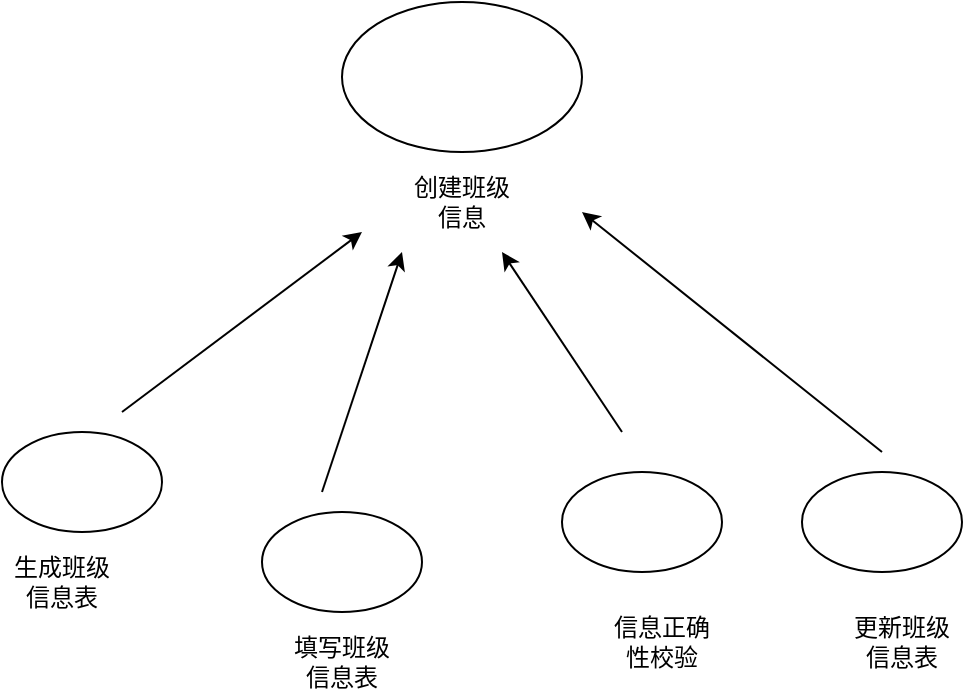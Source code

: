 <mxfile version="22.0.8" type="github">
  <diagram name="第 1 页" id="QTFttso5vE80n8RfwXUF">
    <mxGraphModel dx="1050" dy="542" grid="1" gridSize="10" guides="1" tooltips="1" connect="1" arrows="1" fold="1" page="1" pageScale="1" pageWidth="827" pageHeight="1169" math="0" shadow="0">
      <root>
        <mxCell id="0" />
        <mxCell id="1" parent="0" />
        <mxCell id="7_EDW7n0rk1J8RBipbNU-1" value="" style="ellipse;whiteSpace=wrap;html=1;" parent="1" vertex="1">
          <mxGeometry x="340" y="585" width="120" height="75" as="geometry" />
        </mxCell>
        <mxCell id="7_EDW7n0rk1J8RBipbNU-2" value="创建班级信息" style="text;html=1;strokeColor=none;fillColor=none;align=center;verticalAlign=middle;whiteSpace=wrap;rounded=0;" parent="1" vertex="1">
          <mxGeometry x="370" y="670" width="60" height="30" as="geometry" />
        </mxCell>
        <mxCell id="7_EDW7n0rk1J8RBipbNU-3" value="" style="ellipse;whiteSpace=wrap;html=1;" parent="1" vertex="1">
          <mxGeometry x="170" y="800" width="80" height="50" as="geometry" />
        </mxCell>
        <mxCell id="7_EDW7n0rk1J8RBipbNU-4" value="" style="ellipse;whiteSpace=wrap;html=1;" parent="1" vertex="1">
          <mxGeometry x="300" y="840" width="80" height="50" as="geometry" />
        </mxCell>
        <mxCell id="7_EDW7n0rk1J8RBipbNU-5" value="" style="ellipse;whiteSpace=wrap;html=1;" parent="1" vertex="1">
          <mxGeometry x="450" y="820" width="80" height="50" as="geometry" />
        </mxCell>
        <mxCell id="7_EDW7n0rk1J8RBipbNU-6" value="" style="ellipse;whiteSpace=wrap;html=1;" parent="1" vertex="1">
          <mxGeometry x="570" y="820" width="80" height="50" as="geometry" />
        </mxCell>
        <mxCell id="7_EDW7n0rk1J8RBipbNU-7" value="生成班级信息表" style="text;html=1;strokeColor=none;fillColor=none;align=center;verticalAlign=middle;whiteSpace=wrap;rounded=0;" parent="1" vertex="1">
          <mxGeometry x="170" y="860" width="60" height="30" as="geometry" />
        </mxCell>
        <mxCell id="7_EDW7n0rk1J8RBipbNU-8" value="填写班级信息表" style="text;html=1;strokeColor=none;fillColor=none;align=center;verticalAlign=middle;whiteSpace=wrap;rounded=0;" parent="1" vertex="1">
          <mxGeometry x="310" y="900" width="60" height="30" as="geometry" />
        </mxCell>
        <mxCell id="7_EDW7n0rk1J8RBipbNU-9" value="信息正确性校验" style="text;html=1;strokeColor=none;fillColor=none;align=center;verticalAlign=middle;whiteSpace=wrap;rounded=0;" parent="1" vertex="1">
          <mxGeometry x="470" y="890" width="60" height="30" as="geometry" />
        </mxCell>
        <mxCell id="7_EDW7n0rk1J8RBipbNU-10" value="更新班级信息表" style="text;html=1;strokeColor=none;fillColor=none;align=center;verticalAlign=middle;whiteSpace=wrap;rounded=0;" parent="1" vertex="1">
          <mxGeometry x="590" y="890" width="60" height="30" as="geometry" />
        </mxCell>
        <mxCell id="7_EDW7n0rk1J8RBipbNU-11" value="" style="endArrow=classic;html=1;rounded=0;" parent="1" edge="1">
          <mxGeometry width="50" height="50" relative="1" as="geometry">
            <mxPoint x="230" y="790" as="sourcePoint" />
            <mxPoint x="350" y="700" as="targetPoint" />
          </mxGeometry>
        </mxCell>
        <mxCell id="7_EDW7n0rk1J8RBipbNU-12" value="" style="endArrow=classic;html=1;rounded=0;" parent="1" edge="1">
          <mxGeometry width="50" height="50" relative="1" as="geometry">
            <mxPoint x="330" y="830" as="sourcePoint" />
            <mxPoint x="370" y="710" as="targetPoint" />
          </mxGeometry>
        </mxCell>
        <mxCell id="7_EDW7n0rk1J8RBipbNU-13" value="" style="endArrow=classic;html=1;rounded=0;" parent="1" edge="1">
          <mxGeometry width="50" height="50" relative="1" as="geometry">
            <mxPoint x="480" y="800" as="sourcePoint" />
            <mxPoint x="420" y="710" as="targetPoint" />
          </mxGeometry>
        </mxCell>
        <mxCell id="7_EDW7n0rk1J8RBipbNU-14" value="" style="endArrow=classic;html=1;rounded=0;" parent="1" edge="1">
          <mxGeometry width="50" height="50" relative="1" as="geometry">
            <mxPoint x="610" y="810" as="sourcePoint" />
            <mxPoint x="460" y="690" as="targetPoint" />
          </mxGeometry>
        </mxCell>
      </root>
    </mxGraphModel>
  </diagram>
</mxfile>
